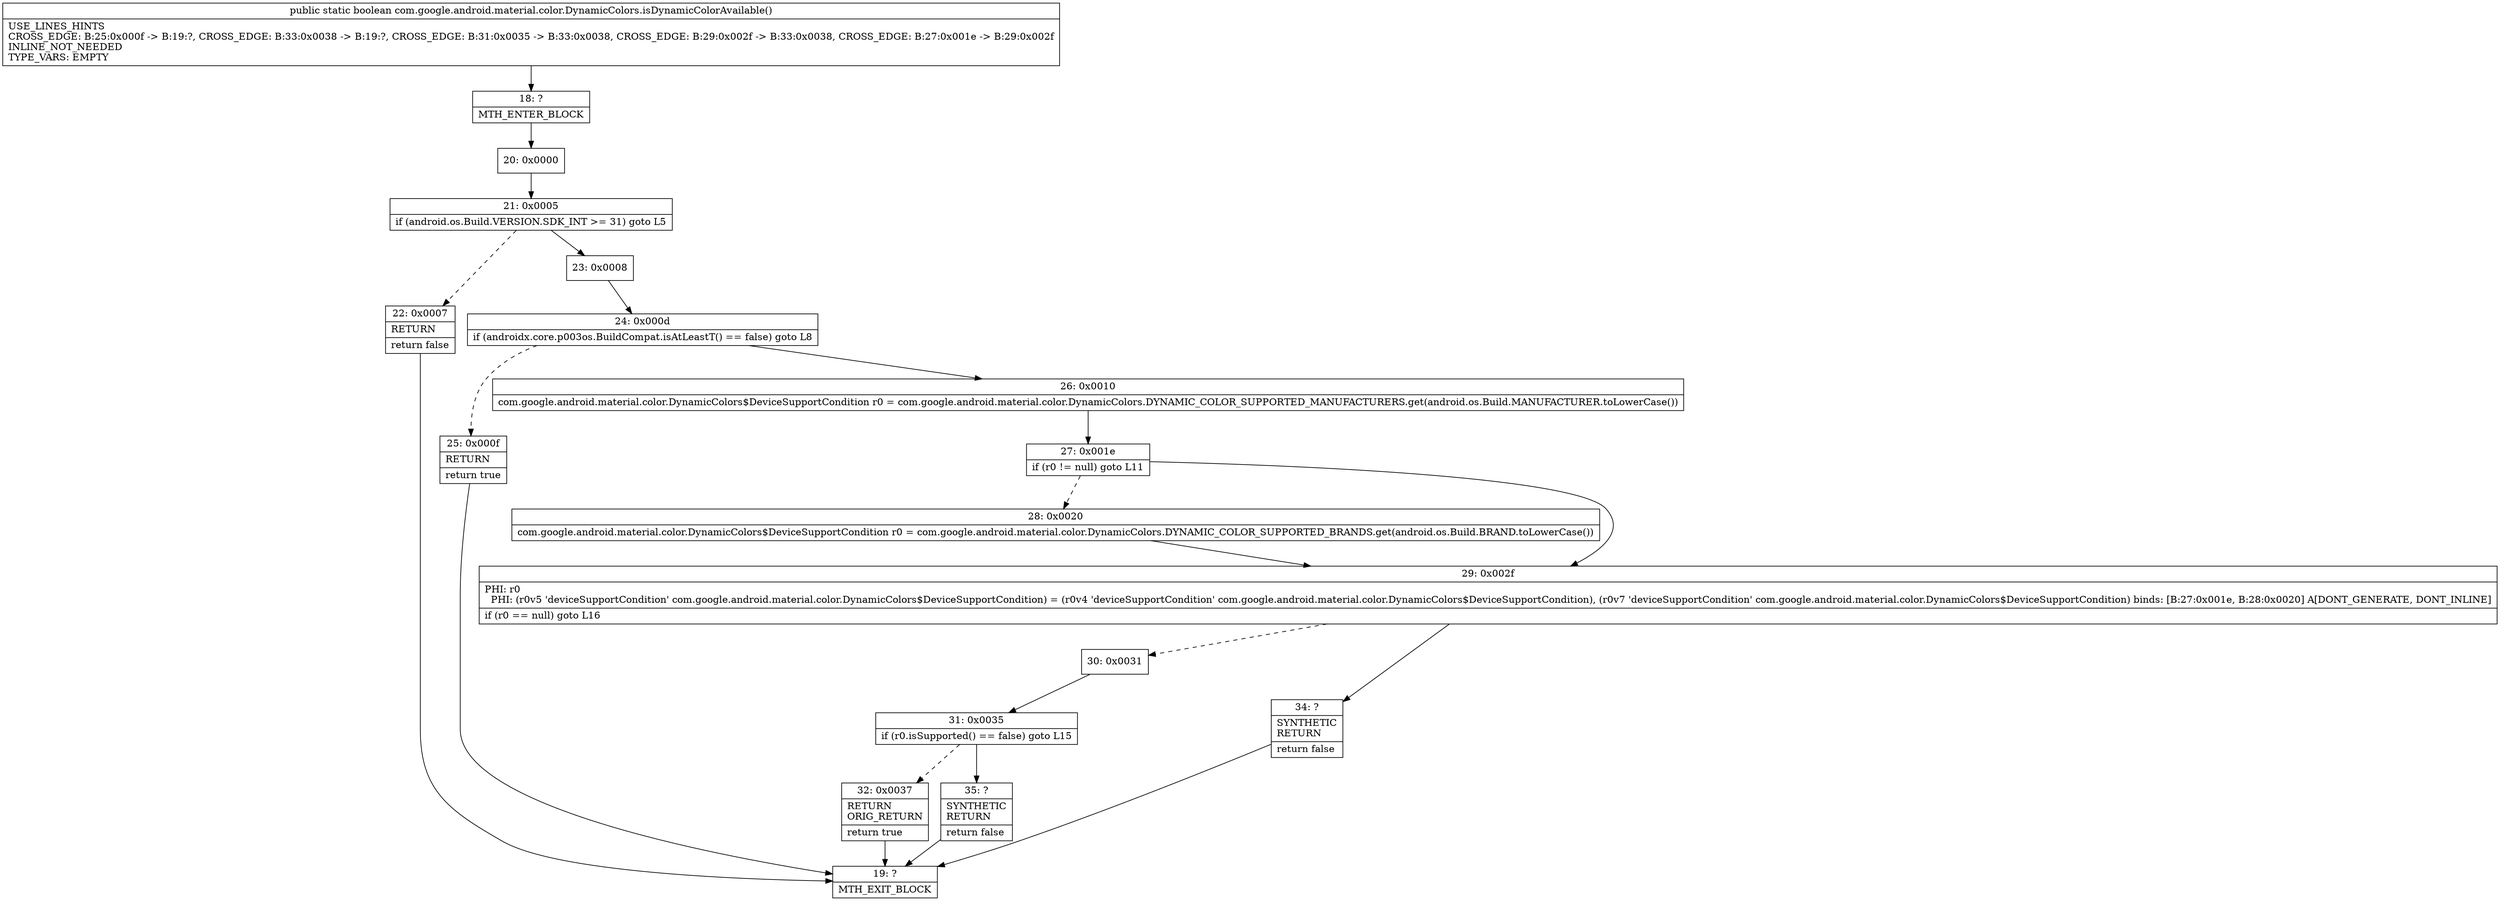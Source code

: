 digraph "CFG forcom.google.android.material.color.DynamicColors.isDynamicColorAvailable()Z" {
Node_18 [shape=record,label="{18\:\ ?|MTH_ENTER_BLOCK\l}"];
Node_20 [shape=record,label="{20\:\ 0x0000}"];
Node_21 [shape=record,label="{21\:\ 0x0005|if (android.os.Build.VERSION.SDK_INT \>= 31) goto L5\l}"];
Node_22 [shape=record,label="{22\:\ 0x0007|RETURN\l|return false\l}"];
Node_19 [shape=record,label="{19\:\ ?|MTH_EXIT_BLOCK\l}"];
Node_23 [shape=record,label="{23\:\ 0x0008}"];
Node_24 [shape=record,label="{24\:\ 0x000d|if (androidx.core.p003os.BuildCompat.isAtLeastT() == false) goto L8\l}"];
Node_25 [shape=record,label="{25\:\ 0x000f|RETURN\l|return true\l}"];
Node_26 [shape=record,label="{26\:\ 0x0010|com.google.android.material.color.DynamicColors$DeviceSupportCondition r0 = com.google.android.material.color.DynamicColors.DYNAMIC_COLOR_SUPPORTED_MANUFACTURERS.get(android.os.Build.MANUFACTURER.toLowerCase())\l}"];
Node_27 [shape=record,label="{27\:\ 0x001e|if (r0 != null) goto L11\l}"];
Node_28 [shape=record,label="{28\:\ 0x0020|com.google.android.material.color.DynamicColors$DeviceSupportCondition r0 = com.google.android.material.color.DynamicColors.DYNAMIC_COLOR_SUPPORTED_BRANDS.get(android.os.Build.BRAND.toLowerCase())\l}"];
Node_29 [shape=record,label="{29\:\ 0x002f|PHI: r0 \l  PHI: (r0v5 'deviceSupportCondition' com.google.android.material.color.DynamicColors$DeviceSupportCondition) = (r0v4 'deviceSupportCondition' com.google.android.material.color.DynamicColors$DeviceSupportCondition), (r0v7 'deviceSupportCondition' com.google.android.material.color.DynamicColors$DeviceSupportCondition) binds: [B:27:0x001e, B:28:0x0020] A[DONT_GENERATE, DONT_INLINE]\l|if (r0 == null) goto L16\l}"];
Node_30 [shape=record,label="{30\:\ 0x0031}"];
Node_31 [shape=record,label="{31\:\ 0x0035|if (r0.isSupported() == false) goto L15\l}"];
Node_32 [shape=record,label="{32\:\ 0x0037|RETURN\lORIG_RETURN\l|return true\l}"];
Node_35 [shape=record,label="{35\:\ ?|SYNTHETIC\lRETURN\l|return false\l}"];
Node_34 [shape=record,label="{34\:\ ?|SYNTHETIC\lRETURN\l|return false\l}"];
MethodNode[shape=record,label="{public static boolean com.google.android.material.color.DynamicColors.isDynamicColorAvailable()  | USE_LINES_HINTS\lCROSS_EDGE: B:25:0x000f \-\> B:19:?, CROSS_EDGE: B:33:0x0038 \-\> B:19:?, CROSS_EDGE: B:31:0x0035 \-\> B:33:0x0038, CROSS_EDGE: B:29:0x002f \-\> B:33:0x0038, CROSS_EDGE: B:27:0x001e \-\> B:29:0x002f\lINLINE_NOT_NEEDED\lTYPE_VARS: EMPTY\l}"];
MethodNode -> Node_18;Node_18 -> Node_20;
Node_20 -> Node_21;
Node_21 -> Node_22[style=dashed];
Node_21 -> Node_23;
Node_22 -> Node_19;
Node_23 -> Node_24;
Node_24 -> Node_25[style=dashed];
Node_24 -> Node_26;
Node_25 -> Node_19;
Node_26 -> Node_27;
Node_27 -> Node_28[style=dashed];
Node_27 -> Node_29;
Node_28 -> Node_29;
Node_29 -> Node_30[style=dashed];
Node_29 -> Node_34;
Node_30 -> Node_31;
Node_31 -> Node_32[style=dashed];
Node_31 -> Node_35;
Node_32 -> Node_19;
Node_35 -> Node_19;
Node_34 -> Node_19;
}

